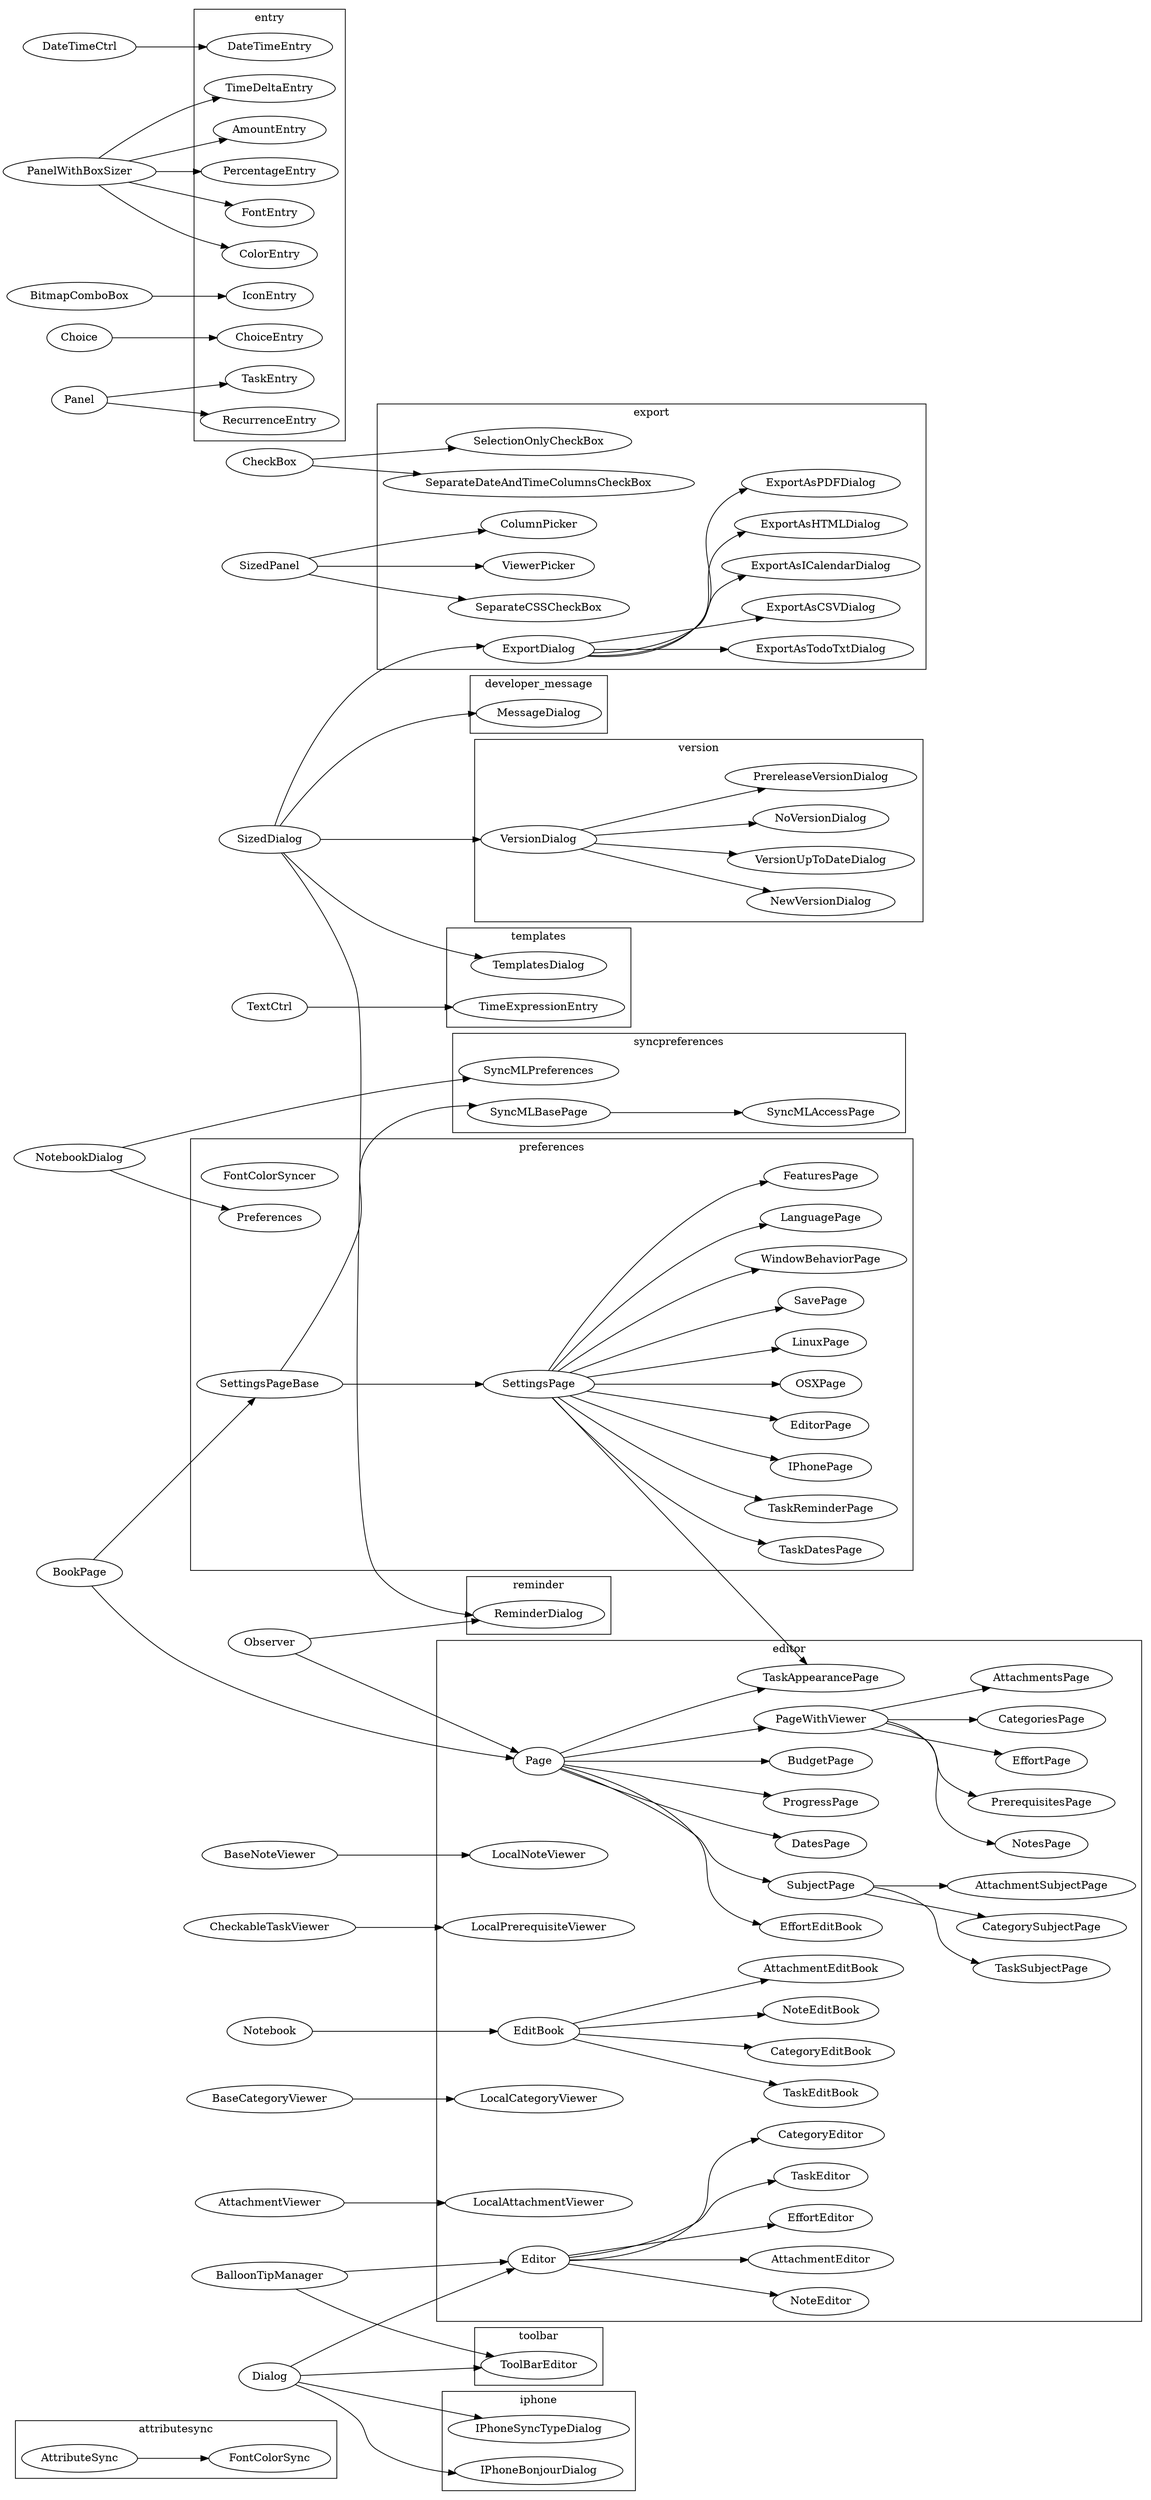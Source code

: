 digraph G {
rankdir="LR"
subgraph clusterattributesync {
label=attributesync
AttributeSync FontColorSync
}

AttributeSync->FontColorSync

subgraph clusterdeveloper_message {
label=developer_message
MessageDialog
}

SizedDialog->MessageDialog

subgraph clustereditor {
label=editor
Page SubjectPage TaskSubjectPage CategorySubjectPage AttachmentSubjectPage TaskAppearancePage DatesPage ProgressPage BudgetPage PageWithViewer EffortPage LocalCategoryViewer CategoriesPage LocalAttachmentViewer AttachmentsPage LocalNoteViewer NotesPage LocalPrerequisiteViewer PrerequisitesPage EditBook TaskEditBook CategoryEditBook NoteEditBook AttachmentEditBook EffortEditBook Editor TaskEditor CategoryEditor NoteEditor AttachmentEditor EffortEditor
}

Observer->Page
BookPage->Page
Page->SubjectPage
SubjectPage->TaskSubjectPage
SubjectPage->CategorySubjectPage
SubjectPage->AttachmentSubjectPage
Page->TaskAppearancePage
Page->DatesPage
Page->ProgressPage
Page->BudgetPage
Page->PageWithViewer
PageWithViewer->EffortPage
BaseCategoryViewer->LocalCategoryViewer
PageWithViewer->CategoriesPage
AttachmentViewer->LocalAttachmentViewer
PageWithViewer->AttachmentsPage
BaseNoteViewer->LocalNoteViewer
PageWithViewer->NotesPage
CheckableTaskViewer->LocalPrerequisiteViewer
PageWithViewer->PrerequisitesPage
Notebook->EditBook
EditBook->TaskEditBook
EditBook->CategoryEditBook
EditBook->NoteEditBook
EditBook->AttachmentEditBook
Page->EffortEditBook
BalloonTipManager->Editor
Dialog->Editor
Editor->TaskEditor
Editor->CategoryEditor
Editor->NoteEditor
Editor->AttachmentEditor
Editor->EffortEditor

subgraph clusterentry {
label=entry
DateTimeEntry TimeDeltaEntry AmountEntry PercentageEntry FontEntry ColorEntry IconEntry ChoiceEntry TaskEntry RecurrenceEntry
}

DateTimeCtrl->DateTimeEntry
PanelWithBoxSizer->TimeDeltaEntry
PanelWithBoxSizer->AmountEntry
PanelWithBoxSizer->PercentageEntry
PanelWithBoxSizer->FontEntry
PanelWithBoxSizer->ColorEntry
BitmapComboBox->IconEntry
Choice->ChoiceEntry
Panel->TaskEntry
Panel->RecurrenceEntry

subgraph clusterexport {
label=export
ExportDialog ViewerPicker SelectionOnlyCheckBox ColumnPicker SeparateDateAndTimeColumnsCheckBox SeparateCSSCheckBox ExportAsCSVDialog ExportAsICalendarDialog ExportAsHTMLDialog ExportAsPDFDialog ExportAsTodoTxtDialog
}

SizedDialog->ExportDialog
SizedPanel->ViewerPicker
CheckBox->SelectionOnlyCheckBox
SizedPanel->ColumnPicker
CheckBox->SeparateDateAndTimeColumnsCheckBox
SizedPanel->SeparateCSSCheckBox
ExportDialog->ExportAsCSVDialog
ExportDialog->ExportAsICalendarDialog
ExportDialog->ExportAsHTMLDialog
ExportDialog->ExportAsPDFDialog
ExportDialog->ExportAsTodoTxtDialog

subgraph clusteriphone {
label=iphone
IPhoneSyncTypeDialog IPhoneBonjourDialog
}

Dialog->IPhoneSyncTypeDialog
Dialog->IPhoneBonjourDialog

subgraph clusterpreferences {
label=preferences
FontColorSyncer SettingsPageBase SettingsPage SavePage WindowBehaviorPage LanguagePage TaskAppearancePage FeaturesPage TaskDatesPage TaskReminderPage IPhonePage EditorPage OSXPage LinuxPage Preferences
}

BookPage->SettingsPageBase
SettingsPageBase->SettingsPage
SettingsPage->SavePage
SettingsPage->WindowBehaviorPage
SettingsPage->LanguagePage
SettingsPage->TaskAppearancePage
SettingsPage->FeaturesPage
SettingsPage->TaskDatesPage
SettingsPage->TaskReminderPage
SettingsPage->IPhonePage
SettingsPage->EditorPage
SettingsPage->OSXPage
SettingsPage->LinuxPage
NotebookDialog->Preferences

subgraph clusterreminder {
label=reminder
ReminderDialog
}

Observer->ReminderDialog
SizedDialog->ReminderDialog

subgraph clustersyncpreferences {
label=syncpreferences
SyncMLBasePage SyncMLAccessPage SyncMLPreferences
}

SettingsPageBase->SyncMLBasePage
SyncMLBasePage->SyncMLAccessPage
NotebookDialog->SyncMLPreferences

subgraph clustertemplates {
label=templates
TimeExpressionEntry TemplatesDialog
}

TextCtrl->TimeExpressionEntry
SizedDialog->TemplatesDialog

subgraph clustertoolbar {
label=toolbar
ToolBarEditor
}

BalloonTipManager->ToolBarEditor
Dialog->ToolBarEditor

subgraph clusterversion {
label=version
VersionDialog NewVersionDialog VersionUpToDateDialog NoVersionDialog PrereleaseVersionDialog
}

SizedDialog->VersionDialog
VersionDialog->NewVersionDialog
VersionDialog->VersionUpToDateDialog
VersionDialog->NoVersionDialog
VersionDialog->PrereleaseVersionDialog

}

